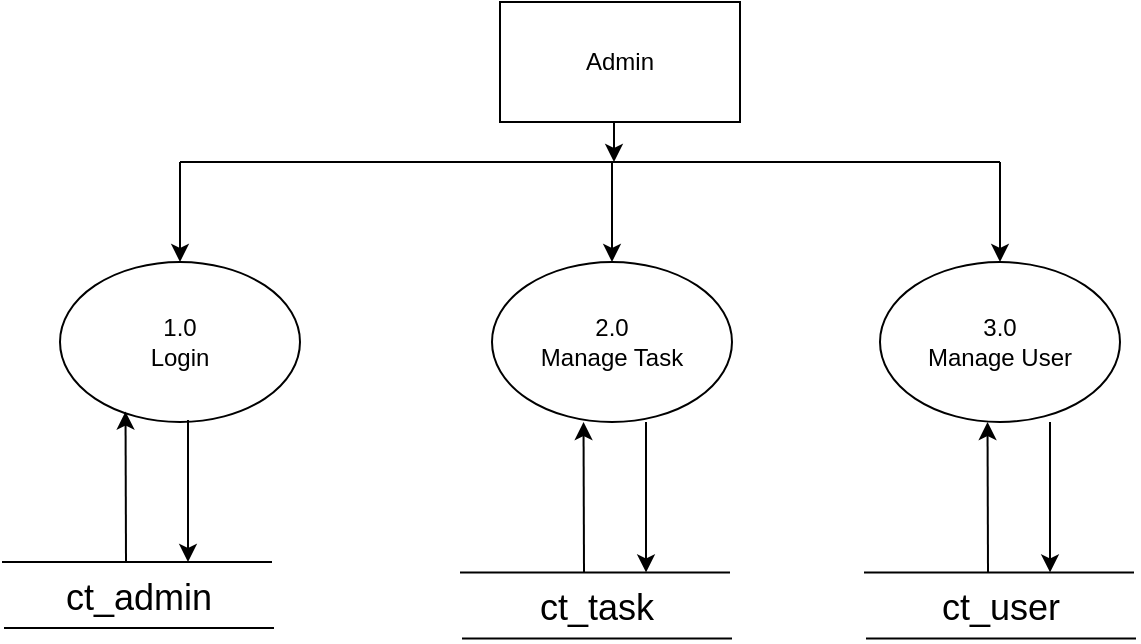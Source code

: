 <mxfile version="12.6.1" type="device"><diagram id="rb6nTq3N2eKPUViPXf7x" name="Page-1"><mxGraphModel dx="1038" dy="499" grid="1" gridSize="10" guides="1" tooltips="1" connect="1" arrows="1" fold="1" page="1" pageScale="1" pageWidth="850" pageHeight="1100" math="0" shadow="0"><root><mxCell id="0"/><mxCell id="1" parent="0"/><mxCell id="n1tb6yQx80kM-aJPlo38-1" value="Admin" style="rounded=0;whiteSpace=wrap;html=1;" parent="1" vertex="1"><mxGeometry x="300" y="40" width="120" height="60" as="geometry"/></mxCell><mxCell id="n1tb6yQx80kM-aJPlo38-2" value="" style="endArrow=none;html=1;" parent="1" edge="1"><mxGeometry width="50" height="50" relative="1" as="geometry"><mxPoint x="140" y="120" as="sourcePoint"/><mxPoint x="550" y="120" as="targetPoint"/></mxGeometry></mxCell><mxCell id="n1tb6yQx80kM-aJPlo38-3" value="" style="endArrow=classic;html=1;" parent="1" edge="1"><mxGeometry width="50" height="50" relative="1" as="geometry"><mxPoint x="140" y="120" as="sourcePoint"/><mxPoint x="140" y="170" as="targetPoint"/></mxGeometry></mxCell><mxCell id="n1tb6yQx80kM-aJPlo38-4" value="&lt;div&gt;1.0&lt;/div&gt;&lt;div&gt;Login&lt;br&gt;&lt;/div&gt;" style="ellipse;whiteSpace=wrap;html=1;" parent="1" vertex="1"><mxGeometry x="80" y="170" width="120" height="80" as="geometry"/></mxCell><mxCell id="n1tb6yQx80kM-aJPlo38-7" value="" style="endArrow=classic;html=1;" parent="1" edge="1"><mxGeometry width="50" height="50" relative="1" as="geometry"><mxPoint x="356" y="120" as="sourcePoint"/><mxPoint x="356" y="170" as="targetPoint"/></mxGeometry></mxCell><mxCell id="n1tb6yQx80kM-aJPlo38-8" value="&lt;div&gt;2.0&lt;/div&gt;&lt;div&gt;Manage Task&lt;br&gt;&lt;/div&gt;" style="ellipse;whiteSpace=wrap;html=1;" parent="1" vertex="1"><mxGeometry x="296" y="170" width="120" height="80" as="geometry"/></mxCell><mxCell id="n1tb6yQx80kM-aJPlo38-9" value="" style="endArrow=classic;html=1;" parent="1" edge="1"><mxGeometry width="50" height="50" relative="1" as="geometry"><mxPoint x="550" y="120" as="sourcePoint"/><mxPoint x="550" y="170" as="targetPoint"/></mxGeometry></mxCell><mxCell id="n1tb6yQx80kM-aJPlo38-10" value="&lt;div&gt;3.0&lt;/div&gt;&lt;div&gt;Manage User&lt;br&gt;&lt;/div&gt;" style="ellipse;whiteSpace=wrap;html=1;" parent="1" vertex="1"><mxGeometry x="490" y="170" width="120" height="80" as="geometry"/></mxCell><mxCell id="n1tb6yQx80kM-aJPlo38-15" value="" style="endArrow=classic;html=1;" parent="1" edge="1"><mxGeometry width="50" height="50" relative="1" as="geometry"><mxPoint x="357" y="100" as="sourcePoint"/><mxPoint x="357" y="120" as="targetPoint"/></mxGeometry></mxCell><mxCell id="ClFhFjtVqwdKZqhLVDkR-1" value="" style="endArrow=classic;html=1;entryX=0.223;entryY=0.935;entryDx=0;entryDy=0;entryPerimeter=0;" edge="1" parent="1"><mxGeometry width="50" height="50" relative="1" as="geometry"><mxPoint x="113" y="320" as="sourcePoint"/><mxPoint x="112.76" y="244.8" as="targetPoint"/></mxGeometry></mxCell><mxCell id="ClFhFjtVqwdKZqhLVDkR-2" value="" style="endArrow=none;html=1;" edge="1" parent="1"><mxGeometry width="50" height="50" relative="1" as="geometry"><mxPoint x="51" y="320" as="sourcePoint"/><mxPoint x="186" y="320" as="targetPoint"/></mxGeometry></mxCell><mxCell id="ClFhFjtVqwdKZqhLVDkR-3" value="" style="endArrow=none;html=1;" edge="1" parent="1"><mxGeometry width="50" height="50" relative="1" as="geometry"><mxPoint x="52" y="353" as="sourcePoint"/><mxPoint x="187" y="353" as="targetPoint"/></mxGeometry></mxCell><mxCell id="ClFhFjtVqwdKZqhLVDkR-4" value="&lt;font style=&quot;font-size: 18px&quot;&gt;ct_admin&lt;/font&gt;" style="text;html=1;align=center;verticalAlign=middle;resizable=0;points=[];autosize=1;" vertex="1" parent="1"><mxGeometry x="74" y="328" width="90" height="20" as="geometry"/></mxCell><mxCell id="ClFhFjtVqwdKZqhLVDkR-6" value="" style="endArrow=classic;html=1;" edge="1" parent="1"><mxGeometry width="50" height="50" relative="1" as="geometry"><mxPoint x="144" y="249" as="sourcePoint"/><mxPoint x="144" y="320" as="targetPoint"/></mxGeometry></mxCell><mxCell id="ClFhFjtVqwdKZqhLVDkR-7" value="" style="endArrow=classic;html=1;entryX=0.223;entryY=0.935;entryDx=0;entryDy=0;entryPerimeter=0;" edge="1" parent="1"><mxGeometry width="50" height="50" relative="1" as="geometry"><mxPoint x="342" y="325.2" as="sourcePoint"/><mxPoint x="341.76" y="250.0" as="targetPoint"/></mxGeometry></mxCell><mxCell id="ClFhFjtVqwdKZqhLVDkR-8" value="" style="endArrow=none;html=1;" edge="1" parent="1"><mxGeometry width="50" height="50" relative="1" as="geometry"><mxPoint x="280" y="325.2" as="sourcePoint"/><mxPoint x="415" y="325.2" as="targetPoint"/></mxGeometry></mxCell><mxCell id="ClFhFjtVqwdKZqhLVDkR-9" value="" style="endArrow=none;html=1;" edge="1" parent="1"><mxGeometry width="50" height="50" relative="1" as="geometry"><mxPoint x="281" y="358.2" as="sourcePoint"/><mxPoint x="416" y="358.2" as="targetPoint"/></mxGeometry></mxCell><mxCell id="ClFhFjtVqwdKZqhLVDkR-10" value="&lt;font style=&quot;font-size: 18px&quot;&gt;ct_task&lt;/font&gt;" style="text;html=1;align=center;verticalAlign=middle;resizable=0;points=[];autosize=1;" vertex="1" parent="1"><mxGeometry x="313" y="333.2" width="70" height="20" as="geometry"/></mxCell><mxCell id="ClFhFjtVqwdKZqhLVDkR-11" value="" style="endArrow=classic;html=1;" edge="1" parent="1"><mxGeometry width="50" height="50" relative="1" as="geometry"><mxPoint x="373" y="250" as="sourcePoint"/><mxPoint x="373" y="325.2" as="targetPoint"/></mxGeometry></mxCell><mxCell id="ClFhFjtVqwdKZqhLVDkR-22" value="" style="endArrow=classic;html=1;entryX=0.223;entryY=0.935;entryDx=0;entryDy=0;entryPerimeter=0;" edge="1" parent="1"><mxGeometry width="50" height="50" relative="1" as="geometry"><mxPoint x="544" y="325.2" as="sourcePoint"/><mxPoint x="543.76" y="250" as="targetPoint"/></mxGeometry></mxCell><mxCell id="ClFhFjtVqwdKZqhLVDkR-23" value="" style="endArrow=none;html=1;" edge="1" parent="1"><mxGeometry width="50" height="50" relative="1" as="geometry"><mxPoint x="482" y="325.2" as="sourcePoint"/><mxPoint x="617" y="325.2" as="targetPoint"/></mxGeometry></mxCell><mxCell id="ClFhFjtVqwdKZqhLVDkR-24" value="" style="endArrow=none;html=1;" edge="1" parent="1"><mxGeometry width="50" height="50" relative="1" as="geometry"><mxPoint x="483" y="358.2" as="sourcePoint"/><mxPoint x="618" y="358.2" as="targetPoint"/></mxGeometry></mxCell><mxCell id="ClFhFjtVqwdKZqhLVDkR-25" value="&lt;font style=&quot;font-size: 18px&quot;&gt;ct_user&lt;/font&gt;" style="text;html=1;align=center;verticalAlign=middle;resizable=0;points=[];autosize=1;" vertex="1" parent="1"><mxGeometry x="515" y="333.2" width="70" height="20" as="geometry"/></mxCell><mxCell id="ClFhFjtVqwdKZqhLVDkR-26" value="" style="endArrow=classic;html=1;" edge="1" parent="1"><mxGeometry width="50" height="50" relative="1" as="geometry"><mxPoint x="575" y="250" as="sourcePoint"/><mxPoint x="575" y="325.2" as="targetPoint"/></mxGeometry></mxCell></root></mxGraphModel></diagram></mxfile>